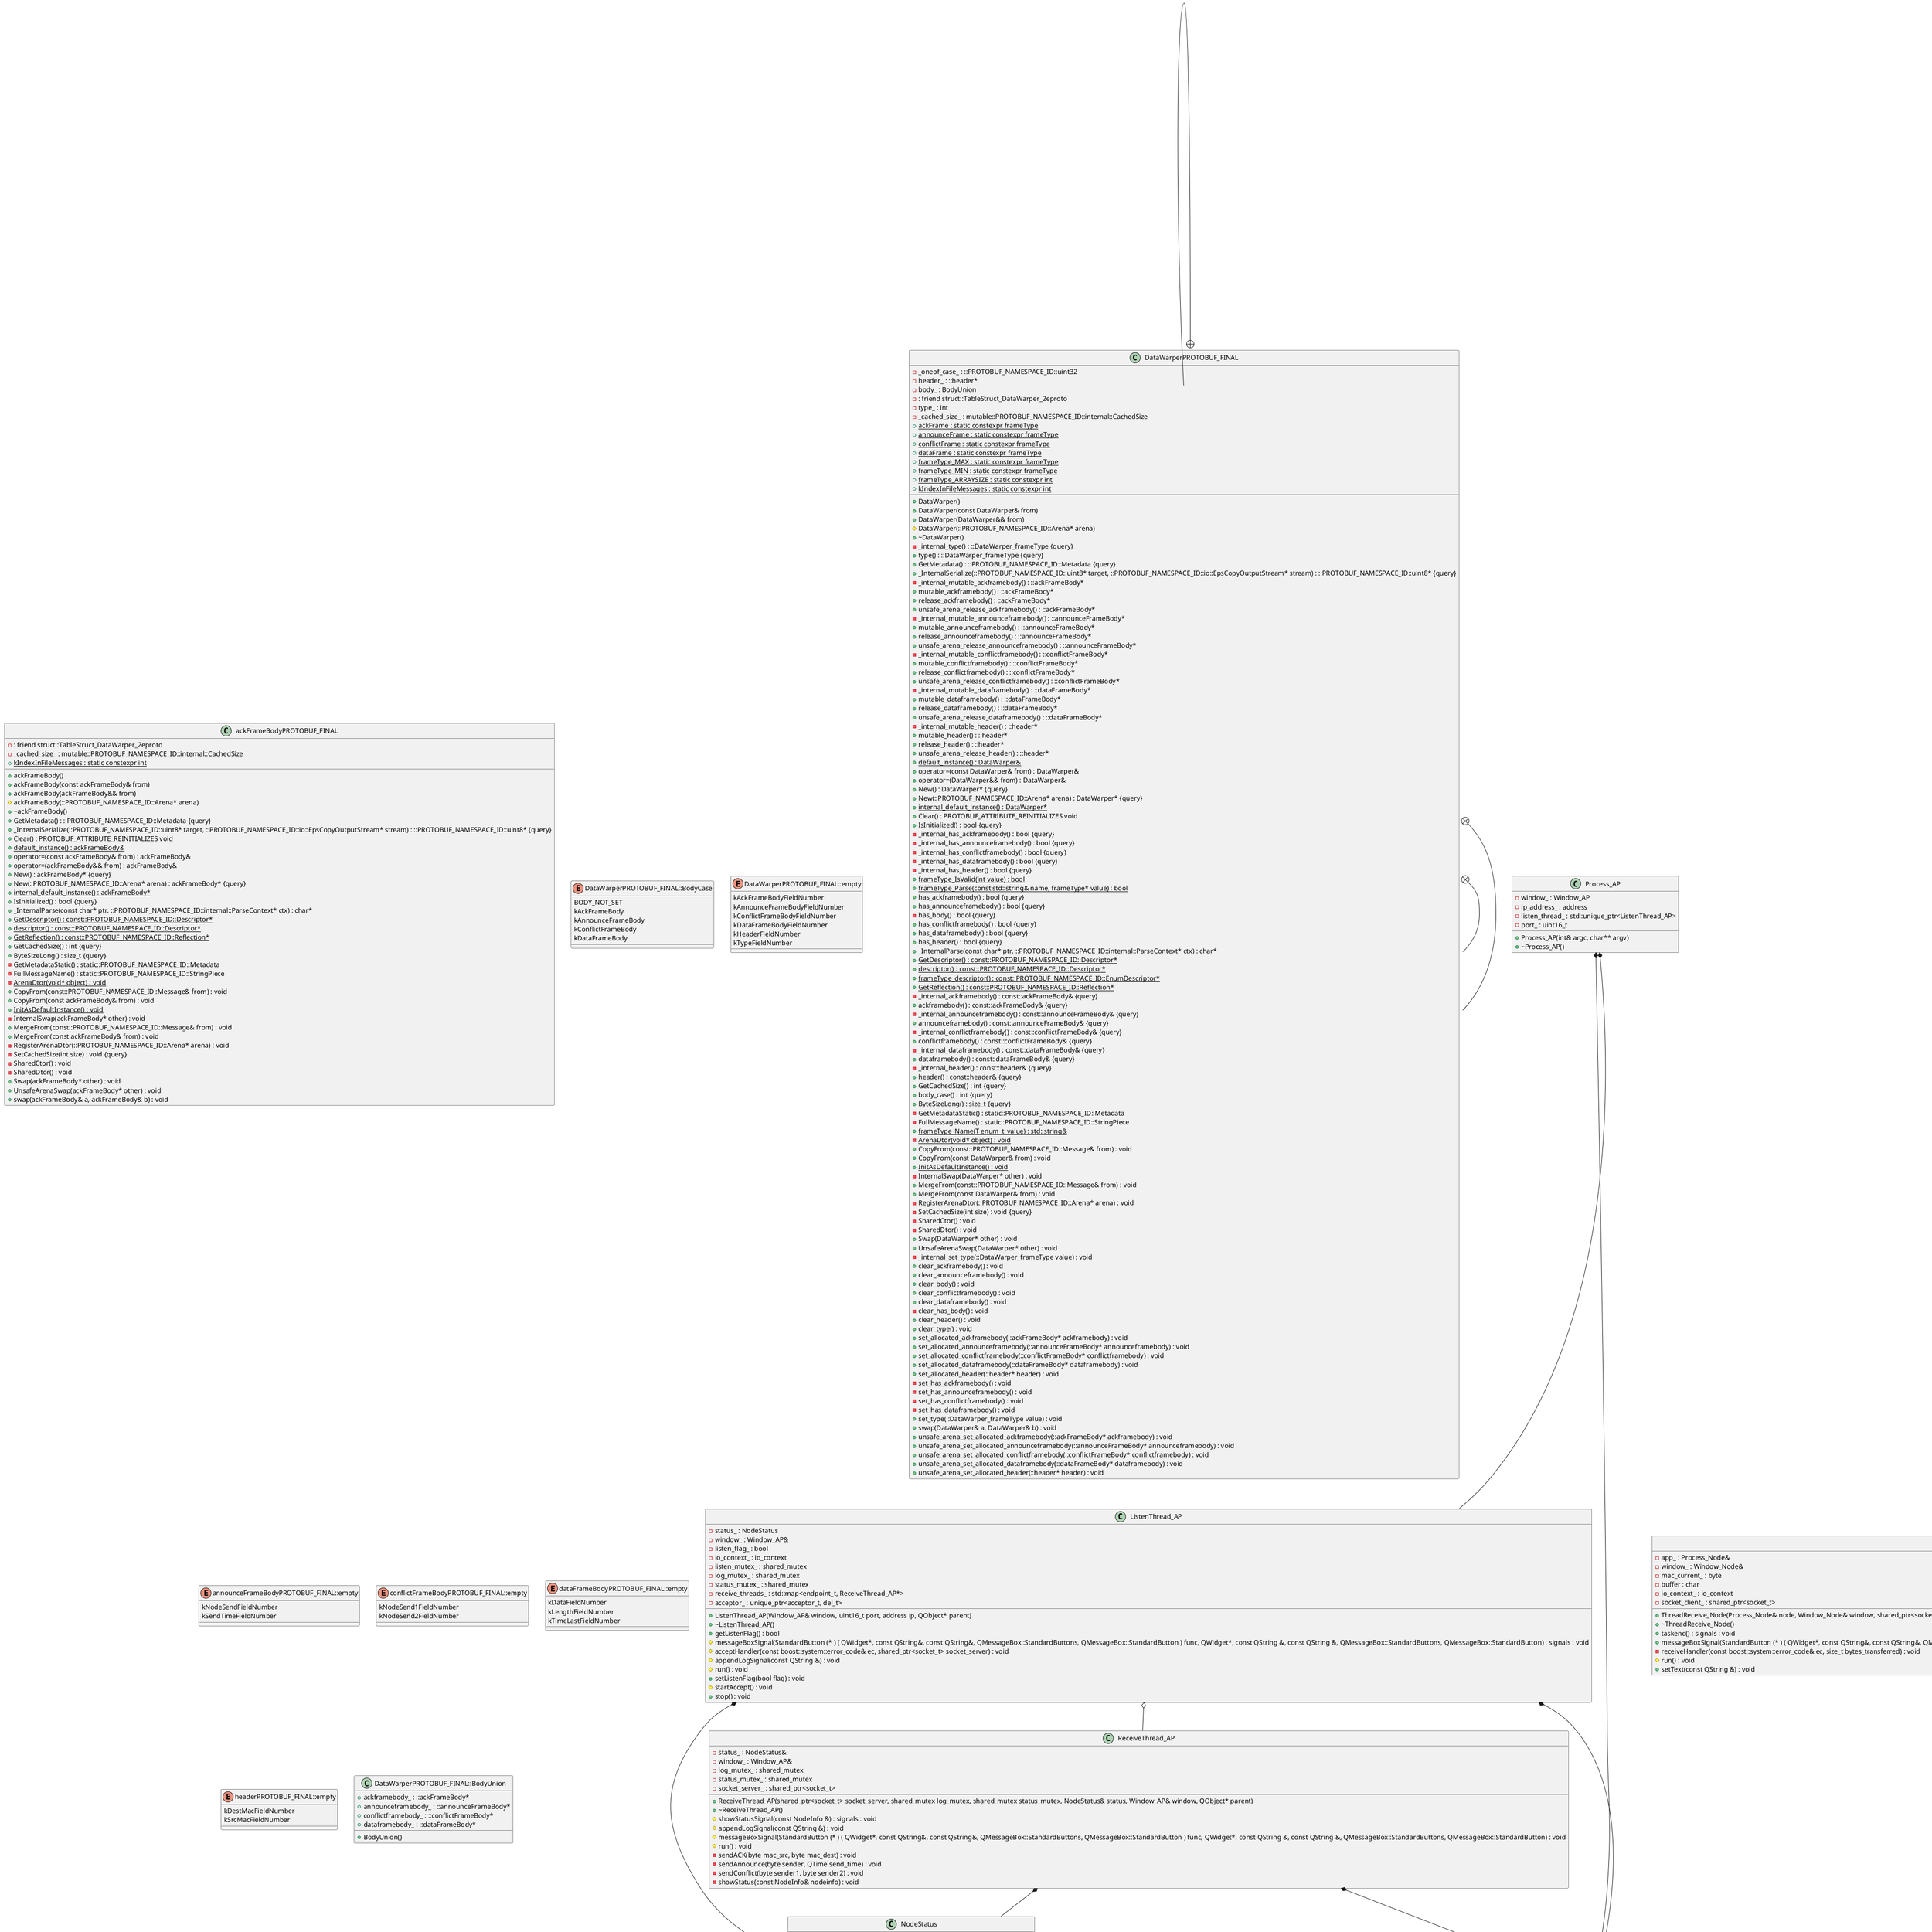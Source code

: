 @startuml myDiagram





/' Objects '/

class DataWarperPROTOBUF_FINAL {
	+DataWarper()
	+DataWarper(const DataWarper& from)
	+DataWarper(DataWarper&& from)
	#DataWarper(::PROTOBUF_NAMESPACE_ID::Arena* arena)
	+~DataWarper()
	-_internal_type() : ::DataWarper_frameType {query}
	+type() : ::DataWarper_frameType {query}
	+GetMetadata() : ::PROTOBUF_NAMESPACE_ID::Metadata {query}
	-_oneof_case_ : ::PROTOBUF_NAMESPACE_ID::uint32
	+_InternalSerialize(::PROTOBUF_NAMESPACE_ID::uint8* target, ::PROTOBUF_NAMESPACE_ID::io::EpsCopyOutputStream* stream) : ::PROTOBUF_NAMESPACE_ID::uint8* {query}
	-_internal_mutable_ackframebody() : ::ackFrameBody*
	+mutable_ackframebody() : ::ackFrameBody*
	+release_ackframebody() : ::ackFrameBody*
	+unsafe_arena_release_ackframebody() : ::ackFrameBody*
	-_internal_mutable_announceframebody() : ::announceFrameBody*
	+mutable_announceframebody() : ::announceFrameBody*
	+release_announceframebody() : ::announceFrameBody*
	+unsafe_arena_release_announceframebody() : ::announceFrameBody*
	-_internal_mutable_conflictframebody() : ::conflictFrameBody*
	+mutable_conflictframebody() : ::conflictFrameBody*
	+release_conflictframebody() : ::conflictFrameBody*
	+unsafe_arena_release_conflictframebody() : ::conflictFrameBody*
	-_internal_mutable_dataframebody() : ::dataFrameBody*
	+mutable_dataframebody() : ::dataFrameBody*
	+release_dataframebody() : ::dataFrameBody*
	+unsafe_arena_release_dataframebody() : ::dataFrameBody*
	-_internal_mutable_header() : ::header*
	-header_ : ::header*
	+mutable_header() : ::header*
	+release_header() : ::header*
	+unsafe_arena_release_header() : ::header*
	-body_ : BodyUnion
	+{static} default_instance() : DataWarper&
	+operator=(const DataWarper& from) : DataWarper&
	+operator=(DataWarper&& from) : DataWarper&
	+New() : DataWarper* {query}
	+New(::PROTOBUF_NAMESPACE_ID::Arena* arena) : DataWarper* {query}
	+{static} internal_default_instance() : DataWarper*
	+Clear() : PROTOBUF_ATTRIBUTE_REINITIALIZES void
	+IsInitialized() : bool {query}
	-_internal_has_ackframebody() : bool {query}
	-_internal_has_announceframebody() : bool {query}
	-_internal_has_conflictframebody() : bool {query}
	-_internal_has_dataframebody() : bool {query}
	-_internal_has_header() : bool {query}
	+{static} frameType_IsValid(int value) : bool
	+{static} frameType_Parse(const std::string& name, frameType* value) : bool
	+has_ackframebody() : bool {query}
	+has_announceframebody() : bool {query}
	-has_body() : bool {query}
	+has_conflictframebody() : bool {query}
	+has_dataframebody() : bool {query}
	+has_header() : bool {query}
	+_InternalParse(const char* ptr, ::PROTOBUF_NAMESPACE_ID::internal::ParseContext* ctx) : char*
	+{static} GetDescriptor() : const::PROTOBUF_NAMESPACE_ID::Descriptor*
	+{static} descriptor() : const::PROTOBUF_NAMESPACE_ID::Descriptor*
	+{static} frameType_descriptor() : const::PROTOBUF_NAMESPACE_ID::EnumDescriptor*
	+{static} GetReflection() : const::PROTOBUF_NAMESPACE_ID::Reflection*
	-_internal_ackframebody() : const::ackFrameBody& {query}
	+ackframebody() : const::ackFrameBody& {query}
	-_internal_announceframebody() : const::announceFrameBody& {query}
	+announceframebody() : const::announceFrameBody& {query}
	-_internal_conflictframebody() : const::conflictFrameBody& {query}
	+conflictframebody() : const::conflictFrameBody& {query}
	-_internal_dataframebody() : const::dataFrameBody& {query}
	+dataframebody() : const::dataFrameBody& {query}
	-_internal_header() : const::header& {query}
	+header() : const::header& {query}
	- : friend struct::TableStruct_DataWarper_2eproto
	+GetCachedSize() : int {query}
	+body_case() : int {query}
	-type_ : int
	-_cached_size_ : mutable::PROTOBUF_NAMESPACE_ID::internal::CachedSize
	+ByteSizeLong() : size_t {query}
	+{static} ackFrame : static constexpr frameType
	+{static} announceFrame : static constexpr frameType
	+{static} conflictFrame : static constexpr frameType
	+{static} dataFrame : static constexpr frameType
	+{static} frameType_MAX : static constexpr frameType
	+{static} frameType_MIN : static constexpr frameType
	+{static} frameType_ARRAYSIZE : static constexpr int
	+{static} kIndexInFileMessages : static constexpr int
	-GetMetadataStatic() : static::PROTOBUF_NAMESPACE_ID::Metadata
	-FullMessageName() : static::PROTOBUF_NAMESPACE_ID::StringPiece
	+{static} frameType_Name(T enum_t_value) : std::string&
	-{static} ArenaDtor(void* object) : void
	+CopyFrom(const::PROTOBUF_NAMESPACE_ID::Message& from) : void
	+CopyFrom(const DataWarper& from) : void
	+{static} InitAsDefaultInstance() : void
	-InternalSwap(DataWarper* other) : void
	+MergeFrom(const::PROTOBUF_NAMESPACE_ID::Message& from) : void
	+MergeFrom(const DataWarper& from) : void
	-RegisterArenaDtor(::PROTOBUF_NAMESPACE_ID::Arena* arena) : void
	-SetCachedSize(int size) : void {query}
	-SharedCtor() : void
	-SharedDtor() : void
	+Swap(DataWarper* other) : void
	+UnsafeArenaSwap(DataWarper* other) : void
	-_internal_set_type(::DataWarper_frameType value) : void
	+clear_ackframebody() : void
	+clear_announceframebody() : void
	+clear_body() : void
	+clear_conflictframebody() : void
	+clear_dataframebody() : void
	-clear_has_body() : void
	+clear_header() : void
	+clear_type() : void
	+set_allocated_ackframebody(::ackFrameBody* ackframebody) : void
	+set_allocated_announceframebody(::announceFrameBody* announceframebody) : void
	+set_allocated_conflictframebody(::conflictFrameBody* conflictframebody) : void
	+set_allocated_dataframebody(::dataFrameBody* dataframebody) : void
	+set_allocated_header(::header* header) : void
	-set_has_ackframebody() : void
	-set_has_announceframebody() : void
	-set_has_conflictframebody() : void
	-set_has_dataframebody() : void
	+set_type(::DataWarper_frameType value) : void
	+swap(DataWarper& a, DataWarper& b) : void
	+unsafe_arena_set_allocated_ackframebody(::ackFrameBody* ackframebody) : void
	+unsafe_arena_set_allocated_announceframebody(::announceFrameBody* announceframebody) : void
	+unsafe_arena_set_allocated_conflictframebody(::conflictFrameBody* conflictframebody) : void
	+unsafe_arena_set_allocated_dataframebody(::dataFrameBody* dataframebody) : void
	+unsafe_arena_set_allocated_header(::header* header) : void
}


class ListenThread_AP {
	+ListenThread_AP(Window_AP& window, uint16_t port, address ip, QObject* parent)
	+~ListenThread_AP()
	-status_ : NodeStatus
	-window_ : Window_AP&
	+getListenFlag() : bool
	-listen_flag_ : bool
	-io_context_ : io_context
	-listen_mutex_ : shared_mutex
	-log_mutex_ : shared_mutex
	-status_mutex_ : shared_mutex
	#messageBoxSignal(StandardButton (* ) ( QWidget*, const QString&, const QString&, QMessageBox::StandardButtons, QMessageBox::StandardButton ) func, QWidget*, const QString &, const QString &, QMessageBox::StandardButtons, QMessageBox::StandardButton) : signals : void
	-receive_threads_ : std::map<endpoint_t, ReceiveThread_AP*>
	-acceptor_ : unique_ptr<acceptor_t, del_t>
	#acceptHandler(const boost::system::error_code& ec, shared_ptr<socket_t> socket_server) : void
	#appendLogSignal(const QString &) : void
	#run() : void
	+setListenFlag(bool flag) : void
	#startAccept() : void
	+stop() : void
}


class NodeInfo {
	+NodeInfo(byte mac_address, address ip_address, uint16_t port, shared_ptr<boost::asio::ip::tcp::socket> socket)
	+NodeInfo(NodeInfo&& node)
	+NodeInfo(const NodeInfo& node)
	+operator=(NodeInfo&& node) : NodeInfo&
	+operator=(const NodeInfo& node) : NodeInfo&
	+getTime() : QTime
	+time_ : QTime
	+ip_address_ : address
	+isSend() : bool
	+is_send_ : bool
	+mac_address_ : byte
	+getIP() : ip_t
	+getMac() : mac_t
	+getPort() : port_t
	-mutex_ : shared_mutex
	+port_ : uint16_t
	+setIP(address ip_address) : void
	+setMac(byte mac_address) : void
	+setPort(uint16_t port) : void
	+setSend(bool is_send) : void
	+setTime(QTime time) : void
	+socket_ : weak_ptr<boost::asio::ip::tcp::socket>
}


class NodeStatus {
	+NodeStatus()
	+addNode(NodeInfo&& node) : NodeInfo&
	+getNode(mac_t mac_address) : NodeInfo&
	-lastsend_ : QTime
	+isConflicting(mac_t mac_address_src, mac_t mac_conflict, bool& send) : bool
	-lastmac_ : mac_t
	-list_mutex_ : shared_mutex
	-mutex_ : shared_mutex
	-nodes_ : std::list<NodeInfo>
	+getNodes() : std::list<NodeInfo>&
	-lastsend_list_ : std::list<std::tuple<QTime, mac_t, bool>>
	+addLastSend(QTime lastsend, mac_t lastmac) : void
	+removeNode(mac_t mac_address) : void
}


class Process_AP {
	+Process_AP(int& argc, char** argv)
	+~Process_AP()
	-window_ : Window_AP
	-ip_address_ : address
	-listen_thread_ : std::unique_ptr<ListenThread_AP>
	-port_ : uint16_t
}


class Process_Node {
	-~Process_Node()
	-frontQueue() : DataWarper&
	-gettime() : QTime
	-transform_time_ : QTime
	-thread_receive_ : ThreadReceive_Node*
	-thread_send_ : ThreadSend_Node*
	-window_ : Window_Node
	-address_current_ : address
	-address_server_ : address
	+connected_ : bool
	-isQueueEmpty() : bool
	-mac_current_ : byte
	-buffer : char
	-backoff_time_ : int
	-getstatus() : int
	-io_context_ : io_context
	-queue_ : queue<DataWarper>
	-opinion_ : reuse_address
	-queue_lock_ : shared_mutex
	-status_lock_ : shared_mutex
	-time_lock_ : shared_mutex
	-socket_client_ : shared_ptr<socket_t>
	-Process_Node(int& argc, char** argv) : signals : public :
	-{static} bufsize : static constexpr size_t
	-{static} max_thread : static constexpr std::size_t
	-status_ : status
	-backoff_counter_ : uint16_t
	-port_current_ : uint16_t
	-port_server_ : uint16_t
	-cleanQueue() : void
	-popQueue() : void
	-pushQueue(const DataWarper& data) : void
	-setstatus(status status) : void
	-settime(QTime time) : void
}


class ReceiveThread_AP {
	+ReceiveThread_AP(shared_ptr<socket_t> socket_server, shared_mutex log_mutex, shared_mutex status_mutex, NodeStatus& status, Window_AP& window, QObject* parent)
	+~ReceiveThread_AP()
	-status_ : NodeStatus&
	-window_ : Window_AP&
	-log_mutex_ : shared_mutex
	-status_mutex_ : shared_mutex
	-socket_server_ : shared_ptr<socket_t>
	#showStatusSignal(const NodeInfo &) : signals : void
	#appendLogSignal(const QString &) : void
	#messageBoxSignal(StandardButton (* ) ( QWidget*, const QString&, const QString&, QMessageBox::StandardButtons, QMessageBox::StandardButton ) func, QWidget*, const QString &, const QString &, QMessageBox::StandardButtons, QMessageBox::StandardButton) : void
	#run() : void
	-sendACK(byte mac_src, byte mac_dest) : void
	-sendAnnounce(byte sender, QTime send_time) : void
	-sendConflict(byte sender1, byte sender2) : void
	-showStatus(const NodeInfo& nodeinfo) : void
}


class ThreadReceive_Node {
	+ThreadReceive_Node(Process_Node& node, Window_Node& window, shared_ptr<socket_t> socket_client, io_context io_context, byte mac_current, QObject* parent)
	+~ThreadReceive_Node()
	-app_ : Process_Node&
	-window_ : Window_Node&
	-mac_current_ : byte
	-buffer : char
	-io_context_ : io_context
	-socket_client_ : shared_ptr<socket_t>
	+taskend() : signals : void
	+messageBoxSignal(StandardButton (* ) ( QWidget*, const QString&, const QString&, QMessageBox::StandardButtons, QMessageBox::StandardButton ) func, QWidget*, const QString &, const QString &, QMessageBox::StandardButtons, QMessageBox::StandardButton) : void
	-receiveHandler(const boost::system::error_code& ec, size_t bytes_transferred) : void
	#run() : void
	+setText(const QString &) : void
}


class ThreadSend_Node {
	+ThreadSend_Node(Window_Node& window, Process_Node& node, shared_ptr<socket_t> socket_client, byte mac_current, QObject* parent)
	+~ThreadSend_Node()
	-app_ : Process_Node&
	-window_ : Window_Node&
	+getSending() : bool
	-sending_ : bool
	-mac_current_ : byte
	-backoff_time_ : int
	-sending_lock_ : mutex
	-socket_client_ : shared_ptr<socket_t>
	+setText(const QString &) : signals : void
	-backoff_counter_ : uint16_t
	+messageBoxSignal(StandardButton (* ) ( QWidget*, const QString&, const QString&, QMessageBox::StandardButtons, QMessageBox::StandardButton ) func, QWidget*, const QString &, const QString &, QMessageBox::StandardButtons, QMessageBox::StandardButton) : void
	#run() : void
	+setSending(bool sending) : void
	+taskend() : void
}


class Window_AP {
	+Window_AP(QWidget* parent)
	+~Window_AP()
	+ui_ : Ui::UI_ap*
}


class Window_Node {
	+Window_Node(QWidget* parent)
	+~Window_Node()
	+ui_ : Ui::UI_node*
}


class ackFrameBodyPROTOBUF_FINAL {
	+ackFrameBody()
	+ackFrameBody(const ackFrameBody& from)
	+ackFrameBody(ackFrameBody&& from)
	#ackFrameBody(::PROTOBUF_NAMESPACE_ID::Arena* arena)
	+~ackFrameBody()
	+GetMetadata() : ::PROTOBUF_NAMESPACE_ID::Metadata {query}
	+_InternalSerialize(::PROTOBUF_NAMESPACE_ID::uint8* target, ::PROTOBUF_NAMESPACE_ID::io::EpsCopyOutputStream* stream) : ::PROTOBUF_NAMESPACE_ID::uint8* {query}
	+Clear() : PROTOBUF_ATTRIBUTE_REINITIALIZES void
	+{static} default_instance() : ackFrameBody&
	+operator=(const ackFrameBody& from) : ackFrameBody&
	+operator=(ackFrameBody&& from) : ackFrameBody&
	+New() : ackFrameBody* {query}
	+New(::PROTOBUF_NAMESPACE_ID::Arena* arena) : ackFrameBody* {query}
	+{static} internal_default_instance() : ackFrameBody*
	+IsInitialized() : bool {query}
	+_InternalParse(const char* ptr, ::PROTOBUF_NAMESPACE_ID::internal::ParseContext* ctx) : char*
	+{static} GetDescriptor() : const::PROTOBUF_NAMESPACE_ID::Descriptor*
	+{static} descriptor() : const::PROTOBUF_NAMESPACE_ID::Descriptor*
	+{static} GetReflection() : const::PROTOBUF_NAMESPACE_ID::Reflection*
	- : friend struct::TableStruct_DataWarper_2eproto
	+GetCachedSize() : int {query}
	-_cached_size_ : mutable::PROTOBUF_NAMESPACE_ID::internal::CachedSize
	+ByteSizeLong() : size_t {query}
	+{static} kIndexInFileMessages : static constexpr int
	-GetMetadataStatic() : static::PROTOBUF_NAMESPACE_ID::Metadata
	-FullMessageName() : static::PROTOBUF_NAMESPACE_ID::StringPiece
	-{static} ArenaDtor(void* object) : void
	+CopyFrom(const::PROTOBUF_NAMESPACE_ID::Message& from) : void
	+CopyFrom(const ackFrameBody& from) : void
	+{static} InitAsDefaultInstance() : void
	-InternalSwap(ackFrameBody* other) : void
	+MergeFrom(const::PROTOBUF_NAMESPACE_ID::Message& from) : void
	+MergeFrom(const ackFrameBody& from) : void
	-RegisterArenaDtor(::PROTOBUF_NAMESPACE_ID::Arena* arena) : void
	-SetCachedSize(int size) : void {query}
	-SharedCtor() : void
	-SharedDtor() : void
	+Swap(ackFrameBody* other) : void
	+UnsafeArenaSwap(ackFrameBody* other) : void
	+swap(ackFrameBody& a, ackFrameBody& b) : void
}


class announceFrameBodyPROTOBUF_FINAL {
	+announceFrameBody()
	+announceFrameBody(const announceFrameBody& from)
	+announceFrameBody(announceFrameBody&& from)
	#announceFrameBody(::PROTOBUF_NAMESPACE_ID::Arena* arena)
	+~announceFrameBody()
	+GetMetadata() : ::PROTOBUF_NAMESPACE_ID::Metadata {query}
	-_internal_nodesend() : ::PROTOBUF_NAMESPACE_ID::uint32 {query}
	-_internal_sendtime() : ::PROTOBUF_NAMESPACE_ID::uint32 {query}
	+nodesend() : ::PROTOBUF_NAMESPACE_ID::uint32 {query}
	-nodesend_ : ::PROTOBUF_NAMESPACE_ID::uint32
	+sendtime() : ::PROTOBUF_NAMESPACE_ID::uint32 {query}
	-sendtime_ : ::PROTOBUF_NAMESPACE_ID::uint32
	+_InternalSerialize(::PROTOBUF_NAMESPACE_ID::uint8* target, ::PROTOBUF_NAMESPACE_ID::io::EpsCopyOutputStream* stream) : ::PROTOBUF_NAMESPACE_ID::uint8* {query}
	+Clear() : PROTOBUF_ATTRIBUTE_REINITIALIZES void
	+{static} default_instance() : announceFrameBody&
	+operator=(const announceFrameBody& from) : announceFrameBody&
	+operator=(announceFrameBody&& from) : announceFrameBody&
	+New() : announceFrameBody* {query}
	+New(::PROTOBUF_NAMESPACE_ID::Arena* arena) : announceFrameBody* {query}
	+{static} internal_default_instance() : announceFrameBody*
	+IsInitialized() : bool {query}
	+_InternalParse(const char* ptr, ::PROTOBUF_NAMESPACE_ID::internal::ParseContext* ctx) : char*
	+{static} GetDescriptor() : const::PROTOBUF_NAMESPACE_ID::Descriptor*
	+{static} descriptor() : const::PROTOBUF_NAMESPACE_ID::Descriptor*
	+{static} GetReflection() : const::PROTOBUF_NAMESPACE_ID::Reflection*
	- : friend struct::TableStruct_DataWarper_2eproto
	+GetCachedSize() : int {query}
	-_cached_size_ : mutable::PROTOBUF_NAMESPACE_ID::internal::CachedSize
	+ByteSizeLong() : size_t {query}
	+{static} kIndexInFileMessages : static constexpr int
	-GetMetadataStatic() : static::PROTOBUF_NAMESPACE_ID::Metadata
	-FullMessageName() : static::PROTOBUF_NAMESPACE_ID::StringPiece
	-{static} ArenaDtor(void* object) : void
	+CopyFrom(const::PROTOBUF_NAMESPACE_ID::Message& from) : void
	+CopyFrom(const announceFrameBody& from) : void
	+{static} InitAsDefaultInstance() : void
	-InternalSwap(announceFrameBody* other) : void
	+MergeFrom(const::PROTOBUF_NAMESPACE_ID::Message& from) : void
	+MergeFrom(const announceFrameBody& from) : void
	-RegisterArenaDtor(::PROTOBUF_NAMESPACE_ID::Arena* arena) : void
	-SetCachedSize(int size) : void {query}
	-SharedCtor() : void
	-SharedDtor() : void
	+Swap(announceFrameBody* other) : void
	+UnsafeArenaSwap(announceFrameBody* other) : void
	-_internal_set_nodesend(::PROTOBUF_NAMESPACE_ID::uint32 value) : void
	-_internal_set_sendtime(::PROTOBUF_NAMESPACE_ID::uint32 value) : void
	+clear_nodesend() : void
	+clear_sendtime() : void
	+set_nodesend(::PROTOBUF_NAMESPACE_ID::uint32 value) : void
	+set_sendtime(::PROTOBUF_NAMESPACE_ID::uint32 value) : void
	+swap(announceFrameBody& a, announceFrameBody& b) : void
}


class conflictFrameBodyPROTOBUF_FINAL {
	+conflictFrameBody()
	+conflictFrameBody(const conflictFrameBody& from)
	+conflictFrameBody(conflictFrameBody&& from)
	#conflictFrameBody(::PROTOBUF_NAMESPACE_ID::Arena* arena)
	+~conflictFrameBody()
	+GetMetadata() : ::PROTOBUF_NAMESPACE_ID::Metadata {query}
	-_internal_nodesend1() : ::PROTOBUF_NAMESPACE_ID::uint32 {query}
	-_internal_nodesend2() : ::PROTOBUF_NAMESPACE_ID::uint32 {query}
	+nodesend1() : ::PROTOBUF_NAMESPACE_ID::uint32 {query}
	-nodesend1_ : ::PROTOBUF_NAMESPACE_ID::uint32
	+nodesend2() : ::PROTOBUF_NAMESPACE_ID::uint32 {query}
	-nodesend2_ : ::PROTOBUF_NAMESPACE_ID::uint32
	+_InternalSerialize(::PROTOBUF_NAMESPACE_ID::uint8* target, ::PROTOBUF_NAMESPACE_ID::io::EpsCopyOutputStream* stream) : ::PROTOBUF_NAMESPACE_ID::uint8* {query}
	+Clear() : PROTOBUF_ATTRIBUTE_REINITIALIZES void
	+IsInitialized() : bool {query}
	+_InternalParse(const char* ptr, ::PROTOBUF_NAMESPACE_ID::internal::ParseContext* ctx) : char*
	+{static} default_instance() : conflictFrameBody&
	+operator=(const conflictFrameBody& from) : conflictFrameBody&
	+operator=(conflictFrameBody&& from) : conflictFrameBody&
	+New() : conflictFrameBody* {query}
	+New(::PROTOBUF_NAMESPACE_ID::Arena* arena) : conflictFrameBody* {query}
	+{static} internal_default_instance() : conflictFrameBody*
	+{static} GetDescriptor() : const::PROTOBUF_NAMESPACE_ID::Descriptor*
	+{static} descriptor() : const::PROTOBUF_NAMESPACE_ID::Descriptor*
	+{static} GetReflection() : const::PROTOBUF_NAMESPACE_ID::Reflection*
	- : friend struct::TableStruct_DataWarper_2eproto
	+GetCachedSize() : int {query}
	-_cached_size_ : mutable::PROTOBUF_NAMESPACE_ID::internal::CachedSize
	+ByteSizeLong() : size_t {query}
	+{static} kIndexInFileMessages : static constexpr int
	-GetMetadataStatic() : static::PROTOBUF_NAMESPACE_ID::Metadata
	-FullMessageName() : static::PROTOBUF_NAMESPACE_ID::StringPiece
	-{static} ArenaDtor(void* object) : void
	+CopyFrom(const::PROTOBUF_NAMESPACE_ID::Message& from) : void
	+CopyFrom(const conflictFrameBody& from) : void
	+{static} InitAsDefaultInstance() : void
	-InternalSwap(conflictFrameBody* other) : void
	+MergeFrom(const::PROTOBUF_NAMESPACE_ID::Message& from) : void
	+MergeFrom(const conflictFrameBody& from) : void
	-RegisterArenaDtor(::PROTOBUF_NAMESPACE_ID::Arena* arena) : void
	-SetCachedSize(int size) : void {query}
	-SharedCtor() : void
	-SharedDtor() : void
	+Swap(conflictFrameBody* other) : void
	+UnsafeArenaSwap(conflictFrameBody* other) : void
	-_internal_set_nodesend1(::PROTOBUF_NAMESPACE_ID::uint32 value) : void
	-_internal_set_nodesend2(::PROTOBUF_NAMESPACE_ID::uint32 value) : void
	+clear_nodesend1() : void
	+clear_nodesend2() : void
	+set_nodesend1(::PROTOBUF_NAMESPACE_ID::uint32 value) : void
	+set_nodesend2(::PROTOBUF_NAMESPACE_ID::uint32 value) : void
	+swap(conflictFrameBody& a, conflictFrameBody& b) : void
}


class dataFrameBodyPROTOBUF_FINAL {
	+GOOGLE_PROTOBUF_RUNTIME_DEPRECATED("The unsafe_arena_ accessors for" " string fields are deprecated and will be removed in a" " future release." ) std::string* unsafe_arena_release_data ()
	+GOOGLE_PROTOBUF_RUNTIME_DEPRECATED("The unsafe_arena_ accessors for" " string fields are deprecated and will be removed in a" " future release." ) void unsafe_arena_set_allocated_data ( std::string* data)
	+dataFrameBody()
	+dataFrameBody(const dataFrameBody& from)
	+dataFrameBody(dataFrameBody&& from)
	#dataFrameBody(::PROTOBUF_NAMESPACE_ID::Arena* arena)
	+~dataFrameBody()
	+GetMetadata() : ::PROTOBUF_NAMESPACE_ID::Metadata {query}
	-data_ : ::PROTOBUF_NAMESPACE_ID::internal::ArenaStringPtr
	-_internal_length() : ::PROTOBUF_NAMESPACE_ID::uint32 {query}
	-_internal_timelast() : ::PROTOBUF_NAMESPACE_ID::uint32 {query}
	+length() : ::PROTOBUF_NAMESPACE_ID::uint32 {query}
	-length_ : ::PROTOBUF_NAMESPACE_ID::uint32
	+timelast() : ::PROTOBUF_NAMESPACE_ID::uint32 {query}
	-timelast_ : ::PROTOBUF_NAMESPACE_ID::uint32
	+_InternalSerialize(::PROTOBUF_NAMESPACE_ID::uint8* target, ::PROTOBUF_NAMESPACE_ID::io::EpsCopyOutputStream* stream) : ::PROTOBUF_NAMESPACE_ID::uint8* {query}
	+Clear() : PROTOBUF_ATTRIBUTE_REINITIALIZES void
	+IsInitialized() : bool {query}
	+_InternalParse(const char* ptr, ::PROTOBUF_NAMESPACE_ID::internal::ParseContext* ctx) : char*
	+{static} GetDescriptor() : const::PROTOBUF_NAMESPACE_ID::Descriptor*
	+{static} descriptor() : const::PROTOBUF_NAMESPACE_ID::Descriptor*
	+{static} GetReflection() : const::PROTOBUF_NAMESPACE_ID::Reflection*
	+{static} default_instance() : dataFrameBody&
	+operator=(const dataFrameBody& from) : dataFrameBody&
	+operator=(dataFrameBody&& from) : dataFrameBody&
	+New() : dataFrameBody* {query}
	+New(::PROTOBUF_NAMESPACE_ID::Arena* arena) : dataFrameBody* {query}
	+{static} internal_default_instance() : dataFrameBody*
	- : friend struct::TableStruct_DataWarper_2eproto
	+GetCachedSize() : int {query}
	-_cached_size_ : mutable::PROTOBUF_NAMESPACE_ID::internal::CachedSize
	+ByteSizeLong() : size_t {query}
	+{static} kIndexInFileMessages : static constexpr int
	-GetMetadataStatic() : static::PROTOBUF_NAMESPACE_ID::Metadata
	-FullMessageName() : static::PROTOBUF_NAMESPACE_ID::StringPiece
	-_internal_data() : std::string& {query}
	+data() : std::string& {query}
	-_internal_mutable_data() : std::string*
	+mutable_data() : std::string*
	+release_data() : std::string*
	-{static} ArenaDtor(void* object) : void
	+CopyFrom(const::PROTOBUF_NAMESPACE_ID::Message& from) : void
	+CopyFrom(const dataFrameBody& from) : void
	+{static} InitAsDefaultInstance() : void
	-InternalSwap(dataFrameBody* other) : void
	+MergeFrom(const::PROTOBUF_NAMESPACE_ID::Message& from) : void
	+MergeFrom(const dataFrameBody& from) : void
	-RegisterArenaDtor(::PROTOBUF_NAMESPACE_ID::Arena* arena) : void
	-SetCachedSize(int size) : void {query}
	-SharedCtor() : void
	-SharedDtor() : void
	+Swap(dataFrameBody* other) : void
	+UnsafeArenaSwap(dataFrameBody* other) : void
	-_internal_set_data(const std::string& value) : void
	-_internal_set_length(::PROTOBUF_NAMESPACE_ID::uint32 value) : void
	-_internal_set_timelast(::PROTOBUF_NAMESPACE_ID::uint32 value) : void
	+clear_data() : void
	+clear_length() : void
	+clear_timelast() : void
	+set_allocated_data(std::string* data) : void
	+set_data(const std::string& value) : void
	+set_data(std::string&& value) : void
	+set_data(const char* value) : void
	+set_data(const void* value, size_t size) : void
	+set_length(::PROTOBUF_NAMESPACE_ID::uint32 value) : void
	+set_timelast(::PROTOBUF_NAMESPACE_ID::uint32 value) : void
	+swap(dataFrameBody& a, dataFrameBody& b) : void
}


class headerPROTOBUF_FINAL {
	+header()
	+header(const header& from)
	+header(header&& from)
	#header(::PROTOBUF_NAMESPACE_ID::Arena* arena)
	+~header()
	+GetMetadata() : ::PROTOBUF_NAMESPACE_ID::Metadata {query}
	-_internal_destmac() : ::PROTOBUF_NAMESPACE_ID::uint32 {query}
	-_internal_srcmac() : ::PROTOBUF_NAMESPACE_ID::uint32 {query}
	+destmac() : ::PROTOBUF_NAMESPACE_ID::uint32 {query}
	-destmac_ : ::PROTOBUF_NAMESPACE_ID::uint32
	+srcmac() : ::PROTOBUF_NAMESPACE_ID::uint32 {query}
	-srcmac_ : ::PROTOBUF_NAMESPACE_ID::uint32
	+_InternalSerialize(::PROTOBUF_NAMESPACE_ID::uint8* target, ::PROTOBUF_NAMESPACE_ID::io::EpsCopyOutputStream* stream) : ::PROTOBUF_NAMESPACE_ID::uint8* {query}
	+Clear() : PROTOBUF_ATTRIBUTE_REINITIALIZES void
	+IsInitialized() : bool {query}
	+_InternalParse(const char* ptr, ::PROTOBUF_NAMESPACE_ID::internal::ParseContext* ctx) : char*
	+{static} GetDescriptor() : const::PROTOBUF_NAMESPACE_ID::Descriptor*
	+{static} descriptor() : const::PROTOBUF_NAMESPACE_ID::Descriptor*
	+{static} GetReflection() : const::PROTOBUF_NAMESPACE_ID::Reflection*
	- : friend struct::TableStruct_DataWarper_2eproto
	+{static} default_instance() : header&
	+operator=(const header& from) : header&
	+operator=(header&& from) : header&
	+New() : header* {query}
	+New(::PROTOBUF_NAMESPACE_ID::Arena* arena) : header* {query}
	+{static} internal_default_instance() : header*
	+GetCachedSize() : int {query}
	-_cached_size_ : mutable::PROTOBUF_NAMESPACE_ID::internal::CachedSize
	+ByteSizeLong() : size_t {query}
	+{static} kIndexInFileMessages : static constexpr int
	-GetMetadataStatic() : static::PROTOBUF_NAMESPACE_ID::Metadata
	-FullMessageName() : static::PROTOBUF_NAMESPACE_ID::StringPiece
	-{static} ArenaDtor(void* object) : void
	+CopyFrom(const::PROTOBUF_NAMESPACE_ID::Message& from) : void
	+CopyFrom(const header& from) : void
	+{static} InitAsDefaultInstance() : void
	-InternalSwap(header* other) : void
	+MergeFrom(const::PROTOBUF_NAMESPACE_ID::Message& from) : void
	+MergeFrom(const header& from) : void
	-RegisterArenaDtor(::PROTOBUF_NAMESPACE_ID::Arena* arena) : void
	-SetCachedSize(int size) : void {query}
	-SharedCtor() : void
	-SharedDtor() : void
	+Swap(header* other) : void
	+UnsafeArenaSwap(header* other) : void
	-_internal_set_destmac(::PROTOBUF_NAMESPACE_ID::uint32 value) : void
	-_internal_set_srcmac(::PROTOBUF_NAMESPACE_ID::uint32 value) : void
	+clear_destmac() : void
	+clear_srcmac() : void
	+set_destmac(::PROTOBUF_NAMESPACE_ID::uint32 value) : void
	+set_srcmac(::PROTOBUF_NAMESPACE_ID::uint32 value) : void
	+swap(header& a, header& b) : void
}


enum DataWarperPROTOBUF_FINAL::BodyCase {
	BODY_NOT_SET
	kAckFrameBody
	kAnnounceFrameBody
	kConflictFrameBody
	kDataFrameBody
}


enum DataWarperPROTOBUF_FINAL::empty {
	kAckFrameBodyFieldNumber
	kAnnounceFrameBodyFieldNumber
	kConflictFrameBodyFieldNumber
	kDataFrameBodyFieldNumber
	kHeaderFieldNumber
	kTypeFieldNumber
}


enum announceFrameBodyPROTOBUF_FINAL::empty {
	kNodeSendFieldNumber
	kSendTimeFieldNumber
}


enum conflictFrameBodyPROTOBUF_FINAL::empty {
	kNodeSend1FieldNumber
	kNodeSend2FieldNumber
}


enum dataFrameBodyPROTOBUF_FINAL::empty {
	kDataFieldNumber
	kLengthFieldNumber
	kTimeLastFieldNumber
}


enum headerPROTOBUF_FINAL::empty {
	kDestMacFieldNumber
	kSrcMacFieldNumber
}


enum status {
	busy
	conflict
	free
}


class DataWarperPROTOBUF_FINAL::BodyUnion {
	+BodyUnion()
	+ackframebody_ : ::ackFrameBody*
	+announceframebody_ : ::announceFrameBody*
	+conflictframebody_ : ::conflictFrameBody*
	+dataframebody_ : ::dataFrameBody*
}





/' Inheritance relationships '/




/' Aggregation relationships '/

.ListenThread_AP *-- .NodeStatus


.ListenThread_AP o-- .ReceiveThread_AP


.ListenThread_AP *-- .Window_AP


.NodeStatus *-- .NodeInfo


.Process_AP *-- .ListenThread_AP


.Process_AP *-- .Window_AP


.Process_Node o-- .ThreadReceive_Node


.Process_Node o-- .ThreadSend_Node


.Process_Node *-- .Window_Node


.Process_Node *-- .status


.ReceiveThread_AP *-- .NodeStatus


.ReceiveThread_AP *-- .Window_AP


.ThreadReceive_Node *-- .Process_Node


.ThreadReceive_Node *-- .Window_Node


.ThreadSend_Node *-- .Process_Node


.ThreadSend_Node *-- .Window_Node






/' Nested objects '/

.DataWarperPROTOBUF_FINAL +-- .DataWarperPROTOBUF_FINAL::BodyCase


.DataWarperPROTOBUF_FINAL +-- .DataWarperPROTOBUF_FINAL::BodyUnion


.DataWarperPROTOBUF_FINAL +-- .DataWarperPROTOBUF_FINAL::empty


.announceFrameBodyPROTOBUF_FINAL +-- .announceFrameBodyPROTOBUF_FINAL::empty


.conflictFrameBodyPROTOBUF_FINAL +-- .conflictFrameBodyPROTOBUF_FINAL::empty


.dataFrameBodyPROTOBUF_FINAL +-- .dataFrameBodyPROTOBUF_FINAL::empty


.headerPROTOBUF_FINAL +-- .headerPROTOBUF_FINAL::empty




@enduml
